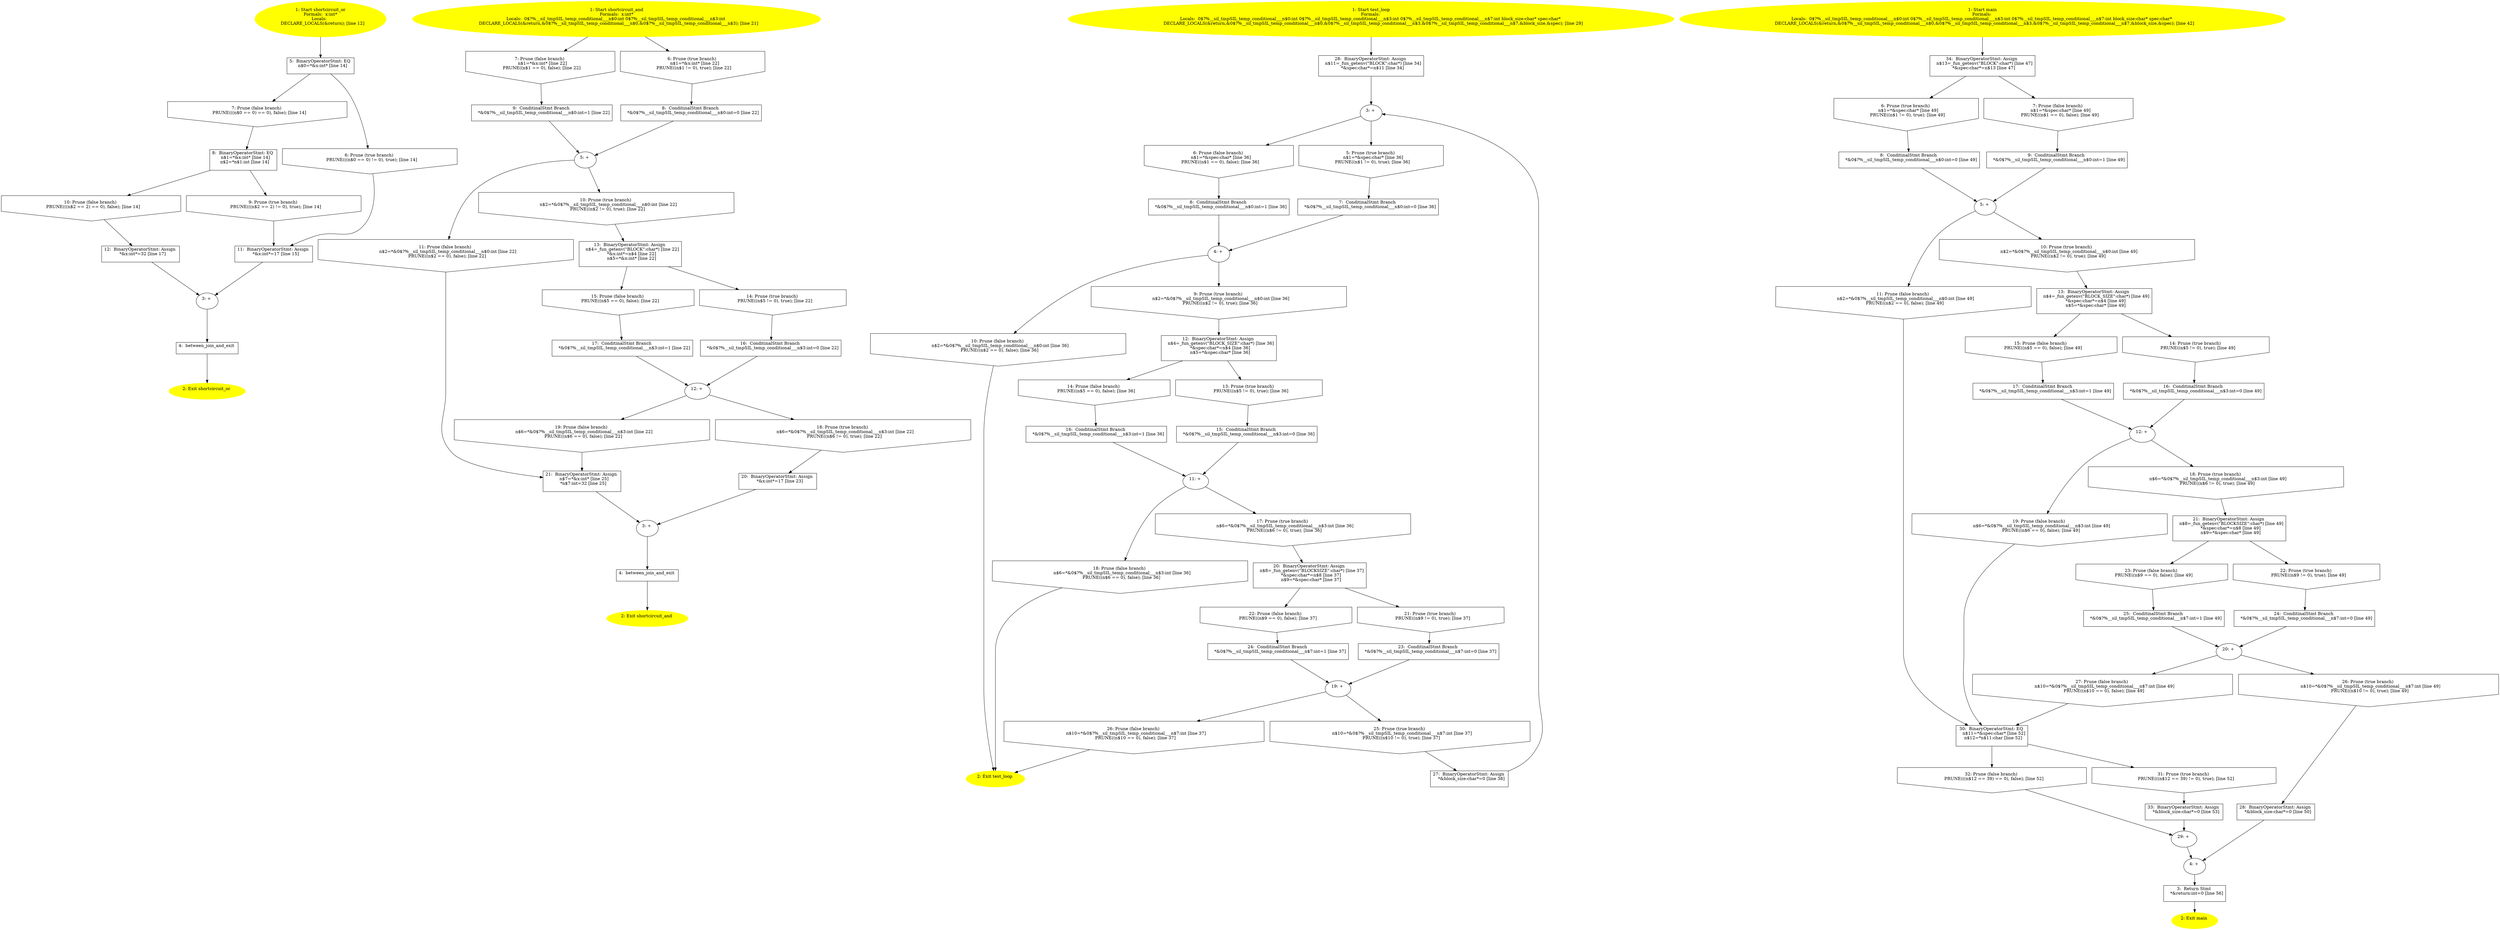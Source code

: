 /* @generated */
digraph iCFG {
"shortcircuit_or.5845fe75b89f8af7ec1944cd207962af_12" [label="12:  BinaryOperatorStmt: Assign \n   *&x:int*=32 [line 17]\n " shape="box"]
	

	 "shortcircuit_or.5845fe75b89f8af7ec1944cd207962af_12" -> "shortcircuit_or.5845fe75b89f8af7ec1944cd207962af_3" ;
"shortcircuit_or.5845fe75b89f8af7ec1944cd207962af_11" [label="11:  BinaryOperatorStmt: Assign \n   *&x:int*=17 [line 15]\n " shape="box"]
	

	 "shortcircuit_or.5845fe75b89f8af7ec1944cd207962af_11" -> "shortcircuit_or.5845fe75b89f8af7ec1944cd207962af_3" ;
"shortcircuit_or.5845fe75b89f8af7ec1944cd207962af_10" [label="10: Prune (false branch) \n   PRUNE(((n$2 == 2) == 0), false); [line 14]\n " shape="invhouse"]
	

	 "shortcircuit_or.5845fe75b89f8af7ec1944cd207962af_10" -> "shortcircuit_or.5845fe75b89f8af7ec1944cd207962af_12" ;
"shortcircuit_or.5845fe75b89f8af7ec1944cd207962af_9" [label="9: Prune (true branch) \n   PRUNE(((n$2 == 2) != 0), true); [line 14]\n " shape="invhouse"]
	

	 "shortcircuit_or.5845fe75b89f8af7ec1944cd207962af_9" -> "shortcircuit_or.5845fe75b89f8af7ec1944cd207962af_11" ;
"shortcircuit_or.5845fe75b89f8af7ec1944cd207962af_8" [label="8:  BinaryOperatorStmt: EQ \n   n$1=*&x:int* [line 14]\n  n$2=*n$1:int [line 14]\n " shape="box"]
	

	 "shortcircuit_or.5845fe75b89f8af7ec1944cd207962af_8" -> "shortcircuit_or.5845fe75b89f8af7ec1944cd207962af_9" ;
	 "shortcircuit_or.5845fe75b89f8af7ec1944cd207962af_8" -> "shortcircuit_or.5845fe75b89f8af7ec1944cd207962af_10" ;
"shortcircuit_or.5845fe75b89f8af7ec1944cd207962af_7" [label="7: Prune (false branch) \n   PRUNE(((n$0 == 0) == 0), false); [line 14]\n " shape="invhouse"]
	

	 "shortcircuit_or.5845fe75b89f8af7ec1944cd207962af_7" -> "shortcircuit_or.5845fe75b89f8af7ec1944cd207962af_8" ;
"shortcircuit_or.5845fe75b89f8af7ec1944cd207962af_6" [label="6: Prune (true branch) \n   PRUNE(((n$0 == 0) != 0), true); [line 14]\n " shape="invhouse"]
	

	 "shortcircuit_or.5845fe75b89f8af7ec1944cd207962af_6" -> "shortcircuit_or.5845fe75b89f8af7ec1944cd207962af_11" ;
"shortcircuit_or.5845fe75b89f8af7ec1944cd207962af_5" [label="5:  BinaryOperatorStmt: EQ \n   n$0=*&x:int* [line 14]\n " shape="box"]
	

	 "shortcircuit_or.5845fe75b89f8af7ec1944cd207962af_5" -> "shortcircuit_or.5845fe75b89f8af7ec1944cd207962af_6" ;
	 "shortcircuit_or.5845fe75b89f8af7ec1944cd207962af_5" -> "shortcircuit_or.5845fe75b89f8af7ec1944cd207962af_7" ;
"shortcircuit_or.5845fe75b89f8af7ec1944cd207962af_4" [label="4:  between_join_and_exit \n  " shape="box"]
	

	 "shortcircuit_or.5845fe75b89f8af7ec1944cd207962af_4" -> "shortcircuit_or.5845fe75b89f8af7ec1944cd207962af_2" ;
"shortcircuit_or.5845fe75b89f8af7ec1944cd207962af_3" [label="3: + \n  " ]
	

	 "shortcircuit_or.5845fe75b89f8af7ec1944cd207962af_3" -> "shortcircuit_or.5845fe75b89f8af7ec1944cd207962af_4" ;
"shortcircuit_or.5845fe75b89f8af7ec1944cd207962af_2" [label="2: Exit shortcircuit_or \n  " color=yellow style=filled]
	

"shortcircuit_or.5845fe75b89f8af7ec1944cd207962af_1" [label="1: Start shortcircuit_or\nFormals:  x:int*\nLocals:  \n   DECLARE_LOCALS(&return); [line 12]\n " color=yellow style=filled]
	

	 "shortcircuit_or.5845fe75b89f8af7ec1944cd207962af_1" -> "shortcircuit_or.5845fe75b89f8af7ec1944cd207962af_5" ;
"shortcircuit_and.10f9635d805ff3bd29dfc80b8f8d12da_21" [label="21:  BinaryOperatorStmt: Assign \n   n$7=*&x:int* [line 25]\n  *n$7:int=32 [line 25]\n " shape="box"]
	

	 "shortcircuit_and.10f9635d805ff3bd29dfc80b8f8d12da_21" -> "shortcircuit_and.10f9635d805ff3bd29dfc80b8f8d12da_3" ;
"shortcircuit_and.10f9635d805ff3bd29dfc80b8f8d12da_20" [label="20:  BinaryOperatorStmt: Assign \n   *&x:int*=17 [line 23]\n " shape="box"]
	

	 "shortcircuit_and.10f9635d805ff3bd29dfc80b8f8d12da_20" -> "shortcircuit_and.10f9635d805ff3bd29dfc80b8f8d12da_3" ;
"shortcircuit_and.10f9635d805ff3bd29dfc80b8f8d12da_19" [label="19: Prune (false branch) \n   n$6=*&0$?%__sil_tmpSIL_temp_conditional___n$3:int [line 22]\n  PRUNE((n$6 == 0), false); [line 22]\n " shape="invhouse"]
	

	 "shortcircuit_and.10f9635d805ff3bd29dfc80b8f8d12da_19" -> "shortcircuit_and.10f9635d805ff3bd29dfc80b8f8d12da_21" ;
"shortcircuit_and.10f9635d805ff3bd29dfc80b8f8d12da_18" [label="18: Prune (true branch) \n   n$6=*&0$?%__sil_tmpSIL_temp_conditional___n$3:int [line 22]\n  PRUNE((n$6 != 0), true); [line 22]\n " shape="invhouse"]
	

	 "shortcircuit_and.10f9635d805ff3bd29dfc80b8f8d12da_18" -> "shortcircuit_and.10f9635d805ff3bd29dfc80b8f8d12da_20" ;
"shortcircuit_and.10f9635d805ff3bd29dfc80b8f8d12da_17" [label="17:  ConditinalStmt Branch \n   *&0$?%__sil_tmpSIL_temp_conditional___n$3:int=1 [line 22]\n " shape="box"]
	

	 "shortcircuit_and.10f9635d805ff3bd29dfc80b8f8d12da_17" -> "shortcircuit_and.10f9635d805ff3bd29dfc80b8f8d12da_12" ;
"shortcircuit_and.10f9635d805ff3bd29dfc80b8f8d12da_16" [label="16:  ConditinalStmt Branch \n   *&0$?%__sil_tmpSIL_temp_conditional___n$3:int=0 [line 22]\n " shape="box"]
	

	 "shortcircuit_and.10f9635d805ff3bd29dfc80b8f8d12da_16" -> "shortcircuit_and.10f9635d805ff3bd29dfc80b8f8d12da_12" ;
"shortcircuit_and.10f9635d805ff3bd29dfc80b8f8d12da_15" [label="15: Prune (false branch) \n   PRUNE((n$5 == 0), false); [line 22]\n " shape="invhouse"]
	

	 "shortcircuit_and.10f9635d805ff3bd29dfc80b8f8d12da_15" -> "shortcircuit_and.10f9635d805ff3bd29dfc80b8f8d12da_17" ;
"shortcircuit_and.10f9635d805ff3bd29dfc80b8f8d12da_14" [label="14: Prune (true branch) \n   PRUNE((n$5 != 0), true); [line 22]\n " shape="invhouse"]
	

	 "shortcircuit_and.10f9635d805ff3bd29dfc80b8f8d12da_14" -> "shortcircuit_and.10f9635d805ff3bd29dfc80b8f8d12da_16" ;
"shortcircuit_and.10f9635d805ff3bd29dfc80b8f8d12da_13" [label="13:  BinaryOperatorStmt: Assign \n   n$4=_fun_getenv(\"BLOCK\":char*) [line 22]\n  *&x:int*=n$4 [line 22]\n  n$5=*&x:int* [line 22]\n " shape="box"]
	

	 "shortcircuit_and.10f9635d805ff3bd29dfc80b8f8d12da_13" -> "shortcircuit_and.10f9635d805ff3bd29dfc80b8f8d12da_14" ;
	 "shortcircuit_and.10f9635d805ff3bd29dfc80b8f8d12da_13" -> "shortcircuit_and.10f9635d805ff3bd29dfc80b8f8d12da_15" ;
"shortcircuit_and.10f9635d805ff3bd29dfc80b8f8d12da_12" [label="12: + \n  " ]
	

	 "shortcircuit_and.10f9635d805ff3bd29dfc80b8f8d12da_12" -> "shortcircuit_and.10f9635d805ff3bd29dfc80b8f8d12da_18" ;
	 "shortcircuit_and.10f9635d805ff3bd29dfc80b8f8d12da_12" -> "shortcircuit_and.10f9635d805ff3bd29dfc80b8f8d12da_19" ;
"shortcircuit_and.10f9635d805ff3bd29dfc80b8f8d12da_11" [label="11: Prune (false branch) \n   n$2=*&0$?%__sil_tmpSIL_temp_conditional___n$0:int [line 22]\n  PRUNE((n$2 == 0), false); [line 22]\n " shape="invhouse"]
	

	 "shortcircuit_and.10f9635d805ff3bd29dfc80b8f8d12da_11" -> "shortcircuit_and.10f9635d805ff3bd29dfc80b8f8d12da_21" ;
"shortcircuit_and.10f9635d805ff3bd29dfc80b8f8d12da_10" [label="10: Prune (true branch) \n   n$2=*&0$?%__sil_tmpSIL_temp_conditional___n$0:int [line 22]\n  PRUNE((n$2 != 0), true); [line 22]\n " shape="invhouse"]
	

	 "shortcircuit_and.10f9635d805ff3bd29dfc80b8f8d12da_10" -> "shortcircuit_and.10f9635d805ff3bd29dfc80b8f8d12da_13" ;
"shortcircuit_and.10f9635d805ff3bd29dfc80b8f8d12da_9" [label="9:  ConditinalStmt Branch \n   *&0$?%__sil_tmpSIL_temp_conditional___n$0:int=1 [line 22]\n " shape="box"]
	

	 "shortcircuit_and.10f9635d805ff3bd29dfc80b8f8d12da_9" -> "shortcircuit_and.10f9635d805ff3bd29dfc80b8f8d12da_5" ;
"shortcircuit_and.10f9635d805ff3bd29dfc80b8f8d12da_8" [label="8:  ConditinalStmt Branch \n   *&0$?%__sil_tmpSIL_temp_conditional___n$0:int=0 [line 22]\n " shape="box"]
	

	 "shortcircuit_and.10f9635d805ff3bd29dfc80b8f8d12da_8" -> "shortcircuit_and.10f9635d805ff3bd29dfc80b8f8d12da_5" ;
"shortcircuit_and.10f9635d805ff3bd29dfc80b8f8d12da_7" [label="7: Prune (false branch) \n   n$1=*&x:int* [line 22]\n  PRUNE((n$1 == 0), false); [line 22]\n " shape="invhouse"]
	

	 "shortcircuit_and.10f9635d805ff3bd29dfc80b8f8d12da_7" -> "shortcircuit_and.10f9635d805ff3bd29dfc80b8f8d12da_9" ;
"shortcircuit_and.10f9635d805ff3bd29dfc80b8f8d12da_6" [label="6: Prune (true branch) \n   n$1=*&x:int* [line 22]\n  PRUNE((n$1 != 0), true); [line 22]\n " shape="invhouse"]
	

	 "shortcircuit_and.10f9635d805ff3bd29dfc80b8f8d12da_6" -> "shortcircuit_and.10f9635d805ff3bd29dfc80b8f8d12da_8" ;
"shortcircuit_and.10f9635d805ff3bd29dfc80b8f8d12da_5" [label="5: + \n  " ]
	

	 "shortcircuit_and.10f9635d805ff3bd29dfc80b8f8d12da_5" -> "shortcircuit_and.10f9635d805ff3bd29dfc80b8f8d12da_10" ;
	 "shortcircuit_and.10f9635d805ff3bd29dfc80b8f8d12da_5" -> "shortcircuit_and.10f9635d805ff3bd29dfc80b8f8d12da_11" ;
"shortcircuit_and.10f9635d805ff3bd29dfc80b8f8d12da_4" [label="4:  between_join_and_exit \n  " shape="box"]
	

	 "shortcircuit_and.10f9635d805ff3bd29dfc80b8f8d12da_4" -> "shortcircuit_and.10f9635d805ff3bd29dfc80b8f8d12da_2" ;
"shortcircuit_and.10f9635d805ff3bd29dfc80b8f8d12da_3" [label="3: + \n  " ]
	

	 "shortcircuit_and.10f9635d805ff3bd29dfc80b8f8d12da_3" -> "shortcircuit_and.10f9635d805ff3bd29dfc80b8f8d12da_4" ;
"shortcircuit_and.10f9635d805ff3bd29dfc80b8f8d12da_2" [label="2: Exit shortcircuit_and \n  " color=yellow style=filled]
	

"shortcircuit_and.10f9635d805ff3bd29dfc80b8f8d12da_1" [label="1: Start shortcircuit_and\nFormals:  x:int*\nLocals:  0$?%__sil_tmpSIL_temp_conditional___n$0:int 0$?%__sil_tmpSIL_temp_conditional___n$3:int \n   DECLARE_LOCALS(&return,&0$?%__sil_tmpSIL_temp_conditional___n$0,&0$?%__sil_tmpSIL_temp_conditional___n$3); [line 21]\n " color=yellow style=filled]
	

	 "shortcircuit_and.10f9635d805ff3bd29dfc80b8f8d12da_1" -> "shortcircuit_and.10f9635d805ff3bd29dfc80b8f8d12da_6" ;
	 "shortcircuit_and.10f9635d805ff3bd29dfc80b8f8d12da_1" -> "shortcircuit_and.10f9635d805ff3bd29dfc80b8f8d12da_7" ;
"test_loop.254a9d372f8f45542e409771135b9322_28" [label="28:  BinaryOperatorStmt: Assign \n   n$11=_fun_getenv(\"BLOCK\":char*) [line 34]\n  *&spec:char*=n$11 [line 34]\n " shape="box"]
	

	 "test_loop.254a9d372f8f45542e409771135b9322_28" -> "test_loop.254a9d372f8f45542e409771135b9322_3" ;
"test_loop.254a9d372f8f45542e409771135b9322_27" [label="27:  BinaryOperatorStmt: Assign \n   *&block_size:char*=0 [line 38]\n " shape="box"]
	

	 "test_loop.254a9d372f8f45542e409771135b9322_27" -> "test_loop.254a9d372f8f45542e409771135b9322_3" ;
"test_loop.254a9d372f8f45542e409771135b9322_26" [label="26: Prune (false branch) \n   n$10=*&0$?%__sil_tmpSIL_temp_conditional___n$7:int [line 37]\n  PRUNE((n$10 == 0), false); [line 37]\n " shape="invhouse"]
	

	 "test_loop.254a9d372f8f45542e409771135b9322_26" -> "test_loop.254a9d372f8f45542e409771135b9322_2" ;
"test_loop.254a9d372f8f45542e409771135b9322_25" [label="25: Prune (true branch) \n   n$10=*&0$?%__sil_tmpSIL_temp_conditional___n$7:int [line 37]\n  PRUNE((n$10 != 0), true); [line 37]\n " shape="invhouse"]
	

	 "test_loop.254a9d372f8f45542e409771135b9322_25" -> "test_loop.254a9d372f8f45542e409771135b9322_27" ;
"test_loop.254a9d372f8f45542e409771135b9322_24" [label="24:  ConditinalStmt Branch \n   *&0$?%__sil_tmpSIL_temp_conditional___n$7:int=1 [line 37]\n " shape="box"]
	

	 "test_loop.254a9d372f8f45542e409771135b9322_24" -> "test_loop.254a9d372f8f45542e409771135b9322_19" ;
"test_loop.254a9d372f8f45542e409771135b9322_23" [label="23:  ConditinalStmt Branch \n   *&0$?%__sil_tmpSIL_temp_conditional___n$7:int=0 [line 37]\n " shape="box"]
	

	 "test_loop.254a9d372f8f45542e409771135b9322_23" -> "test_loop.254a9d372f8f45542e409771135b9322_19" ;
"test_loop.254a9d372f8f45542e409771135b9322_22" [label="22: Prune (false branch) \n   PRUNE((n$9 == 0), false); [line 37]\n " shape="invhouse"]
	

	 "test_loop.254a9d372f8f45542e409771135b9322_22" -> "test_loop.254a9d372f8f45542e409771135b9322_24" ;
"test_loop.254a9d372f8f45542e409771135b9322_21" [label="21: Prune (true branch) \n   PRUNE((n$9 != 0), true); [line 37]\n " shape="invhouse"]
	

	 "test_loop.254a9d372f8f45542e409771135b9322_21" -> "test_loop.254a9d372f8f45542e409771135b9322_23" ;
"test_loop.254a9d372f8f45542e409771135b9322_20" [label="20:  BinaryOperatorStmt: Assign \n   n$8=_fun_getenv(\"BLOCKSIZE\":char*) [line 37]\n  *&spec:char*=n$8 [line 37]\n  n$9=*&spec:char* [line 37]\n " shape="box"]
	

	 "test_loop.254a9d372f8f45542e409771135b9322_20" -> "test_loop.254a9d372f8f45542e409771135b9322_21" ;
	 "test_loop.254a9d372f8f45542e409771135b9322_20" -> "test_loop.254a9d372f8f45542e409771135b9322_22" ;
"test_loop.254a9d372f8f45542e409771135b9322_19" [label="19: + \n  " ]
	

	 "test_loop.254a9d372f8f45542e409771135b9322_19" -> "test_loop.254a9d372f8f45542e409771135b9322_25" ;
	 "test_loop.254a9d372f8f45542e409771135b9322_19" -> "test_loop.254a9d372f8f45542e409771135b9322_26" ;
"test_loop.254a9d372f8f45542e409771135b9322_18" [label="18: Prune (false branch) \n   n$6=*&0$?%__sil_tmpSIL_temp_conditional___n$3:int [line 36]\n  PRUNE((n$6 == 0), false); [line 36]\n " shape="invhouse"]
	

	 "test_loop.254a9d372f8f45542e409771135b9322_18" -> "test_loop.254a9d372f8f45542e409771135b9322_2" ;
"test_loop.254a9d372f8f45542e409771135b9322_17" [label="17: Prune (true branch) \n   n$6=*&0$?%__sil_tmpSIL_temp_conditional___n$3:int [line 36]\n  PRUNE((n$6 != 0), true); [line 36]\n " shape="invhouse"]
	

	 "test_loop.254a9d372f8f45542e409771135b9322_17" -> "test_loop.254a9d372f8f45542e409771135b9322_20" ;
"test_loop.254a9d372f8f45542e409771135b9322_16" [label="16:  ConditinalStmt Branch \n   *&0$?%__sil_tmpSIL_temp_conditional___n$3:int=1 [line 36]\n " shape="box"]
	

	 "test_loop.254a9d372f8f45542e409771135b9322_16" -> "test_loop.254a9d372f8f45542e409771135b9322_11" ;
"test_loop.254a9d372f8f45542e409771135b9322_15" [label="15:  ConditinalStmt Branch \n   *&0$?%__sil_tmpSIL_temp_conditional___n$3:int=0 [line 36]\n " shape="box"]
	

	 "test_loop.254a9d372f8f45542e409771135b9322_15" -> "test_loop.254a9d372f8f45542e409771135b9322_11" ;
"test_loop.254a9d372f8f45542e409771135b9322_14" [label="14: Prune (false branch) \n   PRUNE((n$5 == 0), false); [line 36]\n " shape="invhouse"]
	

	 "test_loop.254a9d372f8f45542e409771135b9322_14" -> "test_loop.254a9d372f8f45542e409771135b9322_16" ;
"test_loop.254a9d372f8f45542e409771135b9322_13" [label="13: Prune (true branch) \n   PRUNE((n$5 != 0), true); [line 36]\n " shape="invhouse"]
	

	 "test_loop.254a9d372f8f45542e409771135b9322_13" -> "test_loop.254a9d372f8f45542e409771135b9322_15" ;
"test_loop.254a9d372f8f45542e409771135b9322_12" [label="12:  BinaryOperatorStmt: Assign \n   n$4=_fun_getenv(\"BLOCK_SIZE\":char*) [line 36]\n  *&spec:char*=n$4 [line 36]\n  n$5=*&spec:char* [line 36]\n " shape="box"]
	

	 "test_loop.254a9d372f8f45542e409771135b9322_12" -> "test_loop.254a9d372f8f45542e409771135b9322_13" ;
	 "test_loop.254a9d372f8f45542e409771135b9322_12" -> "test_loop.254a9d372f8f45542e409771135b9322_14" ;
"test_loop.254a9d372f8f45542e409771135b9322_11" [label="11: + \n  " ]
	

	 "test_loop.254a9d372f8f45542e409771135b9322_11" -> "test_loop.254a9d372f8f45542e409771135b9322_17" ;
	 "test_loop.254a9d372f8f45542e409771135b9322_11" -> "test_loop.254a9d372f8f45542e409771135b9322_18" ;
"test_loop.254a9d372f8f45542e409771135b9322_10" [label="10: Prune (false branch) \n   n$2=*&0$?%__sil_tmpSIL_temp_conditional___n$0:int [line 36]\n  PRUNE((n$2 == 0), false); [line 36]\n " shape="invhouse"]
	

	 "test_loop.254a9d372f8f45542e409771135b9322_10" -> "test_loop.254a9d372f8f45542e409771135b9322_2" ;
"test_loop.254a9d372f8f45542e409771135b9322_9" [label="9: Prune (true branch) \n   n$2=*&0$?%__sil_tmpSIL_temp_conditional___n$0:int [line 36]\n  PRUNE((n$2 != 0), true); [line 36]\n " shape="invhouse"]
	

	 "test_loop.254a9d372f8f45542e409771135b9322_9" -> "test_loop.254a9d372f8f45542e409771135b9322_12" ;
"test_loop.254a9d372f8f45542e409771135b9322_8" [label="8:  ConditinalStmt Branch \n   *&0$?%__sil_tmpSIL_temp_conditional___n$0:int=1 [line 36]\n " shape="box"]
	

	 "test_loop.254a9d372f8f45542e409771135b9322_8" -> "test_loop.254a9d372f8f45542e409771135b9322_4" ;
"test_loop.254a9d372f8f45542e409771135b9322_7" [label="7:  ConditinalStmt Branch \n   *&0$?%__sil_tmpSIL_temp_conditional___n$0:int=0 [line 36]\n " shape="box"]
	

	 "test_loop.254a9d372f8f45542e409771135b9322_7" -> "test_loop.254a9d372f8f45542e409771135b9322_4" ;
"test_loop.254a9d372f8f45542e409771135b9322_6" [label="6: Prune (false branch) \n   n$1=*&spec:char* [line 36]\n  PRUNE((n$1 == 0), false); [line 36]\n " shape="invhouse"]
	

	 "test_loop.254a9d372f8f45542e409771135b9322_6" -> "test_loop.254a9d372f8f45542e409771135b9322_8" ;
"test_loop.254a9d372f8f45542e409771135b9322_5" [label="5: Prune (true branch) \n   n$1=*&spec:char* [line 36]\n  PRUNE((n$1 != 0), true); [line 36]\n " shape="invhouse"]
	

	 "test_loop.254a9d372f8f45542e409771135b9322_5" -> "test_loop.254a9d372f8f45542e409771135b9322_7" ;
"test_loop.254a9d372f8f45542e409771135b9322_4" [label="4: + \n  " ]
	

	 "test_loop.254a9d372f8f45542e409771135b9322_4" -> "test_loop.254a9d372f8f45542e409771135b9322_9" ;
	 "test_loop.254a9d372f8f45542e409771135b9322_4" -> "test_loop.254a9d372f8f45542e409771135b9322_10" ;
"test_loop.254a9d372f8f45542e409771135b9322_3" [label="3: + \n  " ]
	

	 "test_loop.254a9d372f8f45542e409771135b9322_3" -> "test_loop.254a9d372f8f45542e409771135b9322_5" ;
	 "test_loop.254a9d372f8f45542e409771135b9322_3" -> "test_loop.254a9d372f8f45542e409771135b9322_6" ;
"test_loop.254a9d372f8f45542e409771135b9322_2" [label="2: Exit test_loop \n  " color=yellow style=filled]
	

"test_loop.254a9d372f8f45542e409771135b9322_1" [label="1: Start test_loop\nFormals: \nLocals:  0$?%__sil_tmpSIL_temp_conditional___n$0:int 0$?%__sil_tmpSIL_temp_conditional___n$3:int 0$?%__sil_tmpSIL_temp_conditional___n$7:int block_size:char* spec:char* \n   DECLARE_LOCALS(&return,&0$?%__sil_tmpSIL_temp_conditional___n$0,&0$?%__sil_tmpSIL_temp_conditional___n$3,&0$?%__sil_tmpSIL_temp_conditional___n$7,&block_size,&spec); [line 29]\n " color=yellow style=filled]
	

	 "test_loop.254a9d372f8f45542e409771135b9322_1" -> "test_loop.254a9d372f8f45542e409771135b9322_28" ;
"main.fad58de7366495db4650cfefac2fcd61_34" [label="34:  BinaryOperatorStmt: Assign \n   n$13=_fun_getenv(\"BLOCK\":char*) [line 47]\n  *&spec:char*=n$13 [line 47]\n " shape="box"]
	

	 "main.fad58de7366495db4650cfefac2fcd61_34" -> "main.fad58de7366495db4650cfefac2fcd61_6" ;
	 "main.fad58de7366495db4650cfefac2fcd61_34" -> "main.fad58de7366495db4650cfefac2fcd61_7" ;
"main.fad58de7366495db4650cfefac2fcd61_33" [label="33:  BinaryOperatorStmt: Assign \n   *&block_size:char*=0 [line 53]\n " shape="box"]
	

	 "main.fad58de7366495db4650cfefac2fcd61_33" -> "main.fad58de7366495db4650cfefac2fcd61_29" ;
"main.fad58de7366495db4650cfefac2fcd61_32" [label="32: Prune (false branch) \n   PRUNE(((n$12 == 39) == 0), false); [line 52]\n " shape="invhouse"]
	

	 "main.fad58de7366495db4650cfefac2fcd61_32" -> "main.fad58de7366495db4650cfefac2fcd61_29" ;
"main.fad58de7366495db4650cfefac2fcd61_31" [label="31: Prune (true branch) \n   PRUNE(((n$12 == 39) != 0), true); [line 52]\n " shape="invhouse"]
	

	 "main.fad58de7366495db4650cfefac2fcd61_31" -> "main.fad58de7366495db4650cfefac2fcd61_33" ;
"main.fad58de7366495db4650cfefac2fcd61_30" [label="30:  BinaryOperatorStmt: EQ \n   n$11=*&spec:char* [line 52]\n  n$12=*n$11:char [line 52]\n " shape="box"]
	

	 "main.fad58de7366495db4650cfefac2fcd61_30" -> "main.fad58de7366495db4650cfefac2fcd61_31" ;
	 "main.fad58de7366495db4650cfefac2fcd61_30" -> "main.fad58de7366495db4650cfefac2fcd61_32" ;
"main.fad58de7366495db4650cfefac2fcd61_29" [label="29: + \n  " ]
	

	 "main.fad58de7366495db4650cfefac2fcd61_29" -> "main.fad58de7366495db4650cfefac2fcd61_4" ;
"main.fad58de7366495db4650cfefac2fcd61_28" [label="28:  BinaryOperatorStmt: Assign \n   *&block_size:char*=0 [line 50]\n " shape="box"]
	

	 "main.fad58de7366495db4650cfefac2fcd61_28" -> "main.fad58de7366495db4650cfefac2fcd61_4" ;
"main.fad58de7366495db4650cfefac2fcd61_27" [label="27: Prune (false branch) \n   n$10=*&0$?%__sil_tmpSIL_temp_conditional___n$7:int [line 49]\n  PRUNE((n$10 == 0), false); [line 49]\n " shape="invhouse"]
	

	 "main.fad58de7366495db4650cfefac2fcd61_27" -> "main.fad58de7366495db4650cfefac2fcd61_30" ;
"main.fad58de7366495db4650cfefac2fcd61_26" [label="26: Prune (true branch) \n   n$10=*&0$?%__sil_tmpSIL_temp_conditional___n$7:int [line 49]\n  PRUNE((n$10 != 0), true); [line 49]\n " shape="invhouse"]
	

	 "main.fad58de7366495db4650cfefac2fcd61_26" -> "main.fad58de7366495db4650cfefac2fcd61_28" ;
"main.fad58de7366495db4650cfefac2fcd61_25" [label="25:  ConditinalStmt Branch \n   *&0$?%__sil_tmpSIL_temp_conditional___n$7:int=1 [line 49]\n " shape="box"]
	

	 "main.fad58de7366495db4650cfefac2fcd61_25" -> "main.fad58de7366495db4650cfefac2fcd61_20" ;
"main.fad58de7366495db4650cfefac2fcd61_24" [label="24:  ConditinalStmt Branch \n   *&0$?%__sil_tmpSIL_temp_conditional___n$7:int=0 [line 49]\n " shape="box"]
	

	 "main.fad58de7366495db4650cfefac2fcd61_24" -> "main.fad58de7366495db4650cfefac2fcd61_20" ;
"main.fad58de7366495db4650cfefac2fcd61_23" [label="23: Prune (false branch) \n   PRUNE((n$9 == 0), false); [line 49]\n " shape="invhouse"]
	

	 "main.fad58de7366495db4650cfefac2fcd61_23" -> "main.fad58de7366495db4650cfefac2fcd61_25" ;
"main.fad58de7366495db4650cfefac2fcd61_22" [label="22: Prune (true branch) \n   PRUNE((n$9 != 0), true); [line 49]\n " shape="invhouse"]
	

	 "main.fad58de7366495db4650cfefac2fcd61_22" -> "main.fad58de7366495db4650cfefac2fcd61_24" ;
"main.fad58de7366495db4650cfefac2fcd61_21" [label="21:  BinaryOperatorStmt: Assign \n   n$8=_fun_getenv(\"BLOCKSIZE\":char*) [line 49]\n  *&spec:char*=n$8 [line 49]\n  n$9=*&spec:char* [line 49]\n " shape="box"]
	

	 "main.fad58de7366495db4650cfefac2fcd61_21" -> "main.fad58de7366495db4650cfefac2fcd61_22" ;
	 "main.fad58de7366495db4650cfefac2fcd61_21" -> "main.fad58de7366495db4650cfefac2fcd61_23" ;
"main.fad58de7366495db4650cfefac2fcd61_20" [label="20: + \n  " ]
	

	 "main.fad58de7366495db4650cfefac2fcd61_20" -> "main.fad58de7366495db4650cfefac2fcd61_26" ;
	 "main.fad58de7366495db4650cfefac2fcd61_20" -> "main.fad58de7366495db4650cfefac2fcd61_27" ;
"main.fad58de7366495db4650cfefac2fcd61_19" [label="19: Prune (false branch) \n   n$6=*&0$?%__sil_tmpSIL_temp_conditional___n$3:int [line 49]\n  PRUNE((n$6 == 0), false); [line 49]\n " shape="invhouse"]
	

	 "main.fad58de7366495db4650cfefac2fcd61_19" -> "main.fad58de7366495db4650cfefac2fcd61_30" ;
"main.fad58de7366495db4650cfefac2fcd61_18" [label="18: Prune (true branch) \n   n$6=*&0$?%__sil_tmpSIL_temp_conditional___n$3:int [line 49]\n  PRUNE((n$6 != 0), true); [line 49]\n " shape="invhouse"]
	

	 "main.fad58de7366495db4650cfefac2fcd61_18" -> "main.fad58de7366495db4650cfefac2fcd61_21" ;
"main.fad58de7366495db4650cfefac2fcd61_17" [label="17:  ConditinalStmt Branch \n   *&0$?%__sil_tmpSIL_temp_conditional___n$3:int=1 [line 49]\n " shape="box"]
	

	 "main.fad58de7366495db4650cfefac2fcd61_17" -> "main.fad58de7366495db4650cfefac2fcd61_12" ;
"main.fad58de7366495db4650cfefac2fcd61_16" [label="16:  ConditinalStmt Branch \n   *&0$?%__sil_tmpSIL_temp_conditional___n$3:int=0 [line 49]\n " shape="box"]
	

	 "main.fad58de7366495db4650cfefac2fcd61_16" -> "main.fad58de7366495db4650cfefac2fcd61_12" ;
"main.fad58de7366495db4650cfefac2fcd61_15" [label="15: Prune (false branch) \n   PRUNE((n$5 == 0), false); [line 49]\n " shape="invhouse"]
	

	 "main.fad58de7366495db4650cfefac2fcd61_15" -> "main.fad58de7366495db4650cfefac2fcd61_17" ;
"main.fad58de7366495db4650cfefac2fcd61_14" [label="14: Prune (true branch) \n   PRUNE((n$5 != 0), true); [line 49]\n " shape="invhouse"]
	

	 "main.fad58de7366495db4650cfefac2fcd61_14" -> "main.fad58de7366495db4650cfefac2fcd61_16" ;
"main.fad58de7366495db4650cfefac2fcd61_13" [label="13:  BinaryOperatorStmt: Assign \n   n$4=_fun_getenv(\"BLOCK_SIZE\":char*) [line 49]\n  *&spec:char*=n$4 [line 49]\n  n$5=*&spec:char* [line 49]\n " shape="box"]
	

	 "main.fad58de7366495db4650cfefac2fcd61_13" -> "main.fad58de7366495db4650cfefac2fcd61_14" ;
	 "main.fad58de7366495db4650cfefac2fcd61_13" -> "main.fad58de7366495db4650cfefac2fcd61_15" ;
"main.fad58de7366495db4650cfefac2fcd61_12" [label="12: + \n  " ]
	

	 "main.fad58de7366495db4650cfefac2fcd61_12" -> "main.fad58de7366495db4650cfefac2fcd61_18" ;
	 "main.fad58de7366495db4650cfefac2fcd61_12" -> "main.fad58de7366495db4650cfefac2fcd61_19" ;
"main.fad58de7366495db4650cfefac2fcd61_11" [label="11: Prune (false branch) \n   n$2=*&0$?%__sil_tmpSIL_temp_conditional___n$0:int [line 49]\n  PRUNE((n$2 == 0), false); [line 49]\n " shape="invhouse"]
	

	 "main.fad58de7366495db4650cfefac2fcd61_11" -> "main.fad58de7366495db4650cfefac2fcd61_30" ;
"main.fad58de7366495db4650cfefac2fcd61_10" [label="10: Prune (true branch) \n   n$2=*&0$?%__sil_tmpSIL_temp_conditional___n$0:int [line 49]\n  PRUNE((n$2 != 0), true); [line 49]\n " shape="invhouse"]
	

	 "main.fad58de7366495db4650cfefac2fcd61_10" -> "main.fad58de7366495db4650cfefac2fcd61_13" ;
"main.fad58de7366495db4650cfefac2fcd61_9" [label="9:  ConditinalStmt Branch \n   *&0$?%__sil_tmpSIL_temp_conditional___n$0:int=1 [line 49]\n " shape="box"]
	

	 "main.fad58de7366495db4650cfefac2fcd61_9" -> "main.fad58de7366495db4650cfefac2fcd61_5" ;
"main.fad58de7366495db4650cfefac2fcd61_8" [label="8:  ConditinalStmt Branch \n   *&0$?%__sil_tmpSIL_temp_conditional___n$0:int=0 [line 49]\n " shape="box"]
	

	 "main.fad58de7366495db4650cfefac2fcd61_8" -> "main.fad58de7366495db4650cfefac2fcd61_5" ;
"main.fad58de7366495db4650cfefac2fcd61_7" [label="7: Prune (false branch) \n   n$1=*&spec:char* [line 49]\n  PRUNE((n$1 == 0), false); [line 49]\n " shape="invhouse"]
	

	 "main.fad58de7366495db4650cfefac2fcd61_7" -> "main.fad58de7366495db4650cfefac2fcd61_9" ;
"main.fad58de7366495db4650cfefac2fcd61_6" [label="6: Prune (true branch) \n   n$1=*&spec:char* [line 49]\n  PRUNE((n$1 != 0), true); [line 49]\n " shape="invhouse"]
	

	 "main.fad58de7366495db4650cfefac2fcd61_6" -> "main.fad58de7366495db4650cfefac2fcd61_8" ;
"main.fad58de7366495db4650cfefac2fcd61_5" [label="5: + \n  " ]
	

	 "main.fad58de7366495db4650cfefac2fcd61_5" -> "main.fad58de7366495db4650cfefac2fcd61_10" ;
	 "main.fad58de7366495db4650cfefac2fcd61_5" -> "main.fad58de7366495db4650cfefac2fcd61_11" ;
"main.fad58de7366495db4650cfefac2fcd61_4" [label="4: + \n  " ]
	

	 "main.fad58de7366495db4650cfefac2fcd61_4" -> "main.fad58de7366495db4650cfefac2fcd61_3" ;
"main.fad58de7366495db4650cfefac2fcd61_3" [label="3:  Return Stmt \n   *&return:int=0 [line 56]\n " shape="box"]
	

	 "main.fad58de7366495db4650cfefac2fcd61_3" -> "main.fad58de7366495db4650cfefac2fcd61_2" ;
"main.fad58de7366495db4650cfefac2fcd61_2" [label="2: Exit main \n  " color=yellow style=filled]
	

"main.fad58de7366495db4650cfefac2fcd61_1" [label="1: Start main\nFormals: \nLocals:  0$?%__sil_tmpSIL_temp_conditional___n$0:int 0$?%__sil_tmpSIL_temp_conditional___n$3:int 0$?%__sil_tmpSIL_temp_conditional___n$7:int block_size:char* spec:char* \n   DECLARE_LOCALS(&return,&0$?%__sil_tmpSIL_temp_conditional___n$0,&0$?%__sil_tmpSIL_temp_conditional___n$3,&0$?%__sil_tmpSIL_temp_conditional___n$7,&block_size,&spec); [line 42]\n " color=yellow style=filled]
	

	 "main.fad58de7366495db4650cfefac2fcd61_1" -> "main.fad58de7366495db4650cfefac2fcd61_34" ;
}
